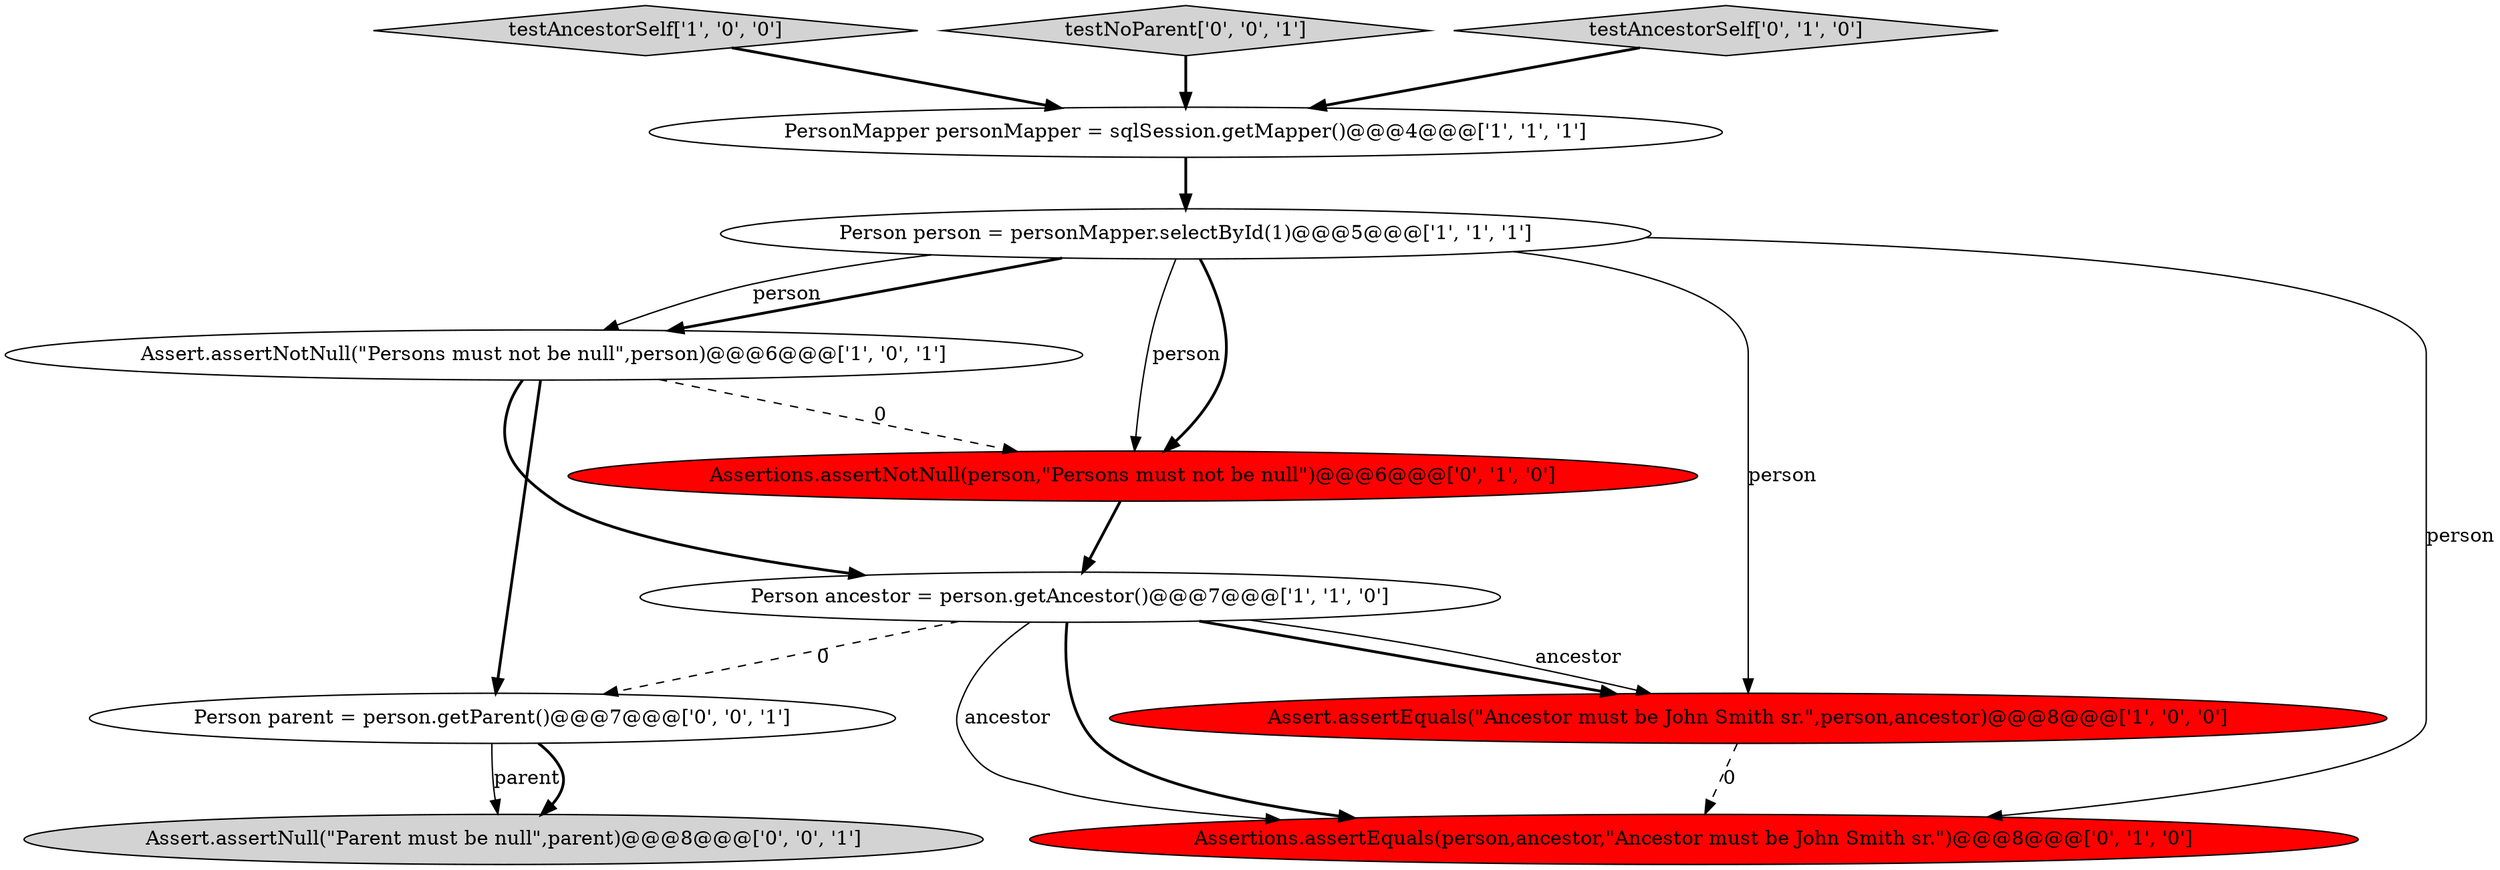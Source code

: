 digraph {
6 [style = filled, label = "Assertions.assertEquals(person,ancestor,\"Ancestor must be John Smith sr.\")@@@8@@@['0', '1', '0']", fillcolor = red, shape = ellipse image = "AAA1AAABBB2BBB"];
10 [style = filled, label = "Person parent = person.getParent()@@@7@@@['0', '0', '1']", fillcolor = white, shape = ellipse image = "AAA0AAABBB3BBB"];
2 [style = filled, label = "Person person = personMapper.selectById(1)@@@5@@@['1', '1', '1']", fillcolor = white, shape = ellipse image = "AAA0AAABBB1BBB"];
5 [style = filled, label = "Person ancestor = person.getAncestor()@@@7@@@['1', '1', '0']", fillcolor = white, shape = ellipse image = "AAA0AAABBB1BBB"];
3 [style = filled, label = "Assert.assertNotNull(\"Persons must not be null\",person)@@@6@@@['1', '0', '1']", fillcolor = white, shape = ellipse image = "AAA0AAABBB1BBB"];
11 [style = filled, label = "Assert.assertNull(\"Parent must be null\",parent)@@@8@@@['0', '0', '1']", fillcolor = lightgray, shape = ellipse image = "AAA0AAABBB3BBB"];
0 [style = filled, label = "testAncestorSelf['1', '0', '0']", fillcolor = lightgray, shape = diamond image = "AAA0AAABBB1BBB"];
1 [style = filled, label = "Assert.assertEquals(\"Ancestor must be John Smith sr.\",person,ancestor)@@@8@@@['1', '0', '0']", fillcolor = red, shape = ellipse image = "AAA1AAABBB1BBB"];
4 [style = filled, label = "PersonMapper personMapper = sqlSession.getMapper()@@@4@@@['1', '1', '1']", fillcolor = white, shape = ellipse image = "AAA0AAABBB1BBB"];
8 [style = filled, label = "Assertions.assertNotNull(person,\"Persons must not be null\")@@@6@@@['0', '1', '0']", fillcolor = red, shape = ellipse image = "AAA1AAABBB2BBB"];
9 [style = filled, label = "testNoParent['0', '0', '1']", fillcolor = lightgray, shape = diamond image = "AAA0AAABBB3BBB"];
7 [style = filled, label = "testAncestorSelf['0', '1', '0']", fillcolor = lightgray, shape = diamond image = "AAA0AAABBB2BBB"];
5->6 [style = solid, label="ancestor"];
9->4 [style = bold, label=""];
2->3 [style = bold, label=""];
4->2 [style = bold, label=""];
7->4 [style = bold, label=""];
10->11 [style = solid, label="parent"];
2->1 [style = solid, label="person"];
3->10 [style = bold, label=""];
5->1 [style = bold, label=""];
3->5 [style = bold, label=""];
5->6 [style = bold, label=""];
8->5 [style = bold, label=""];
2->3 [style = solid, label="person"];
5->10 [style = dashed, label="0"];
0->4 [style = bold, label=""];
1->6 [style = dashed, label="0"];
2->6 [style = solid, label="person"];
2->8 [style = solid, label="person"];
3->8 [style = dashed, label="0"];
5->1 [style = solid, label="ancestor"];
2->8 [style = bold, label=""];
10->11 [style = bold, label=""];
}
